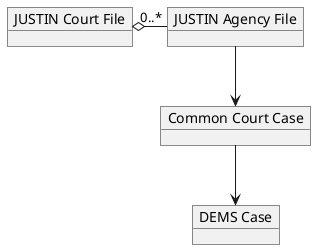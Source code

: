 @startuml objects

object "JUSTIN Agency File" as justin_agency_file
object "JUSTIN Court File" as justin_court_file
object "Common Court Case" as common_court_case
object "DEMS Case" as dems_case

justin_court_file o- "0..*" justin_agency_file
justin_agency_file --> common_court_case
common_court_case --> dems_case

@enduml